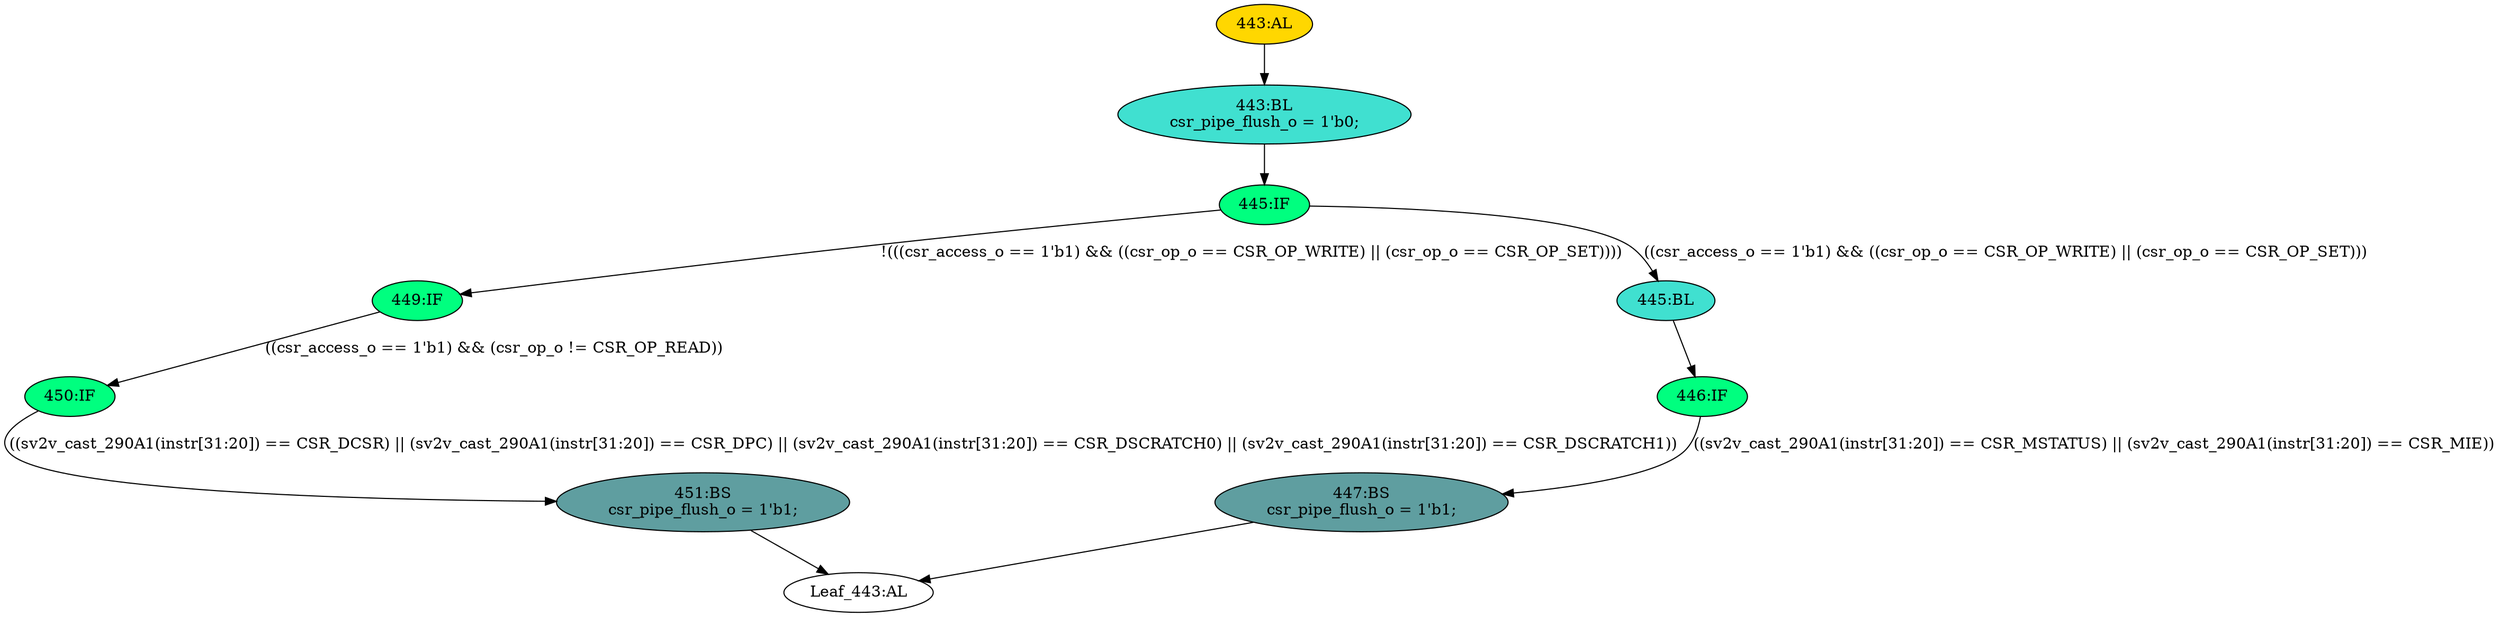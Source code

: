 strict digraph "" {
	node [label="\N"];
	"447:BS"	 [ast="<pyverilog.vparser.ast.BlockingSubstitution object at 0x7f2237101b50>",
		fillcolor=cadetblue,
		label="447:BS
csr_pipe_flush_o = 1'b1;",
		statements="[<pyverilog.vparser.ast.BlockingSubstitution object at 0x7f2237101b50>]",
		style=filled,
		typ=BlockingSubstitution];
	"Leaf_443:AL"	 [def_var="['csr_pipe_flush_o']",
		label="Leaf_443:AL"];
	"447:BS" -> "Leaf_443:AL"	 [cond="[]",
		lineno=None];
	"449:IF"	 [ast="<pyverilog.vparser.ast.IfStatement object at 0x7f2237101950>",
		fillcolor=springgreen,
		label="449:IF",
		statements="[]",
		style=filled,
		typ=IfStatement];
	"450:IF"	 [ast="<pyverilog.vparser.ast.IfStatement object at 0x7f2237101dd0>",
		fillcolor=springgreen,
		label="450:IF",
		statements="[]",
		style=filled,
		typ=IfStatement];
	"449:IF" -> "450:IF"	 [cond="['csr_access_o', 'csr_op_o', 'CSR_OP_READ']",
		label="((csr_access_o == 1'b1) && (csr_op_o != CSR_OP_READ))",
		lineno=449];
	"451:BS"	 [ast="<pyverilog.vparser.ast.BlockingSubstitution object at 0x7f2237101c50>",
		fillcolor=cadetblue,
		label="451:BS
csr_pipe_flush_o = 1'b1;",
		statements="[<pyverilog.vparser.ast.BlockingSubstitution object at 0x7f2237101c50>]",
		style=filled,
		typ=BlockingSubstitution];
	"450:IF" -> "451:BS"	 [cond="['sv2v_cast_290A1', 'instr', 'CSR_DCSR', 'sv2v_cast_290A1', 'instr', 'CSR_DPC', 'sv2v_cast_290A1', 'instr', 'CSR_DSCRATCH0', 'sv2v_\
cast_290A1', 'instr', 'CSR_DSCRATCH1']",
		label="((sv2v_cast_290A1(instr[31:20]) == CSR_DCSR) || (sv2v_cast_290A1(instr[31:20]) == CSR_DPC) || (sv2v_cast_290A1(instr[31:20]) == \
CSR_DSCRATCH0) || (sv2v_cast_290A1(instr[31:20]) == CSR_DSCRATCH1))",
		lineno=450];
	"446:IF"	 [ast="<pyverilog.vparser.ast.IfStatement object at 0x7f2237106c90>",
		fillcolor=springgreen,
		label="446:IF",
		statements="[]",
		style=filled,
		typ=IfStatement];
	"446:IF" -> "447:BS"	 [cond="['sv2v_cast_290A1', 'instr', 'CSR_MSTATUS', 'sv2v_cast_290A1', 'instr', 'CSR_MIE']",
		label="((sv2v_cast_290A1(instr[31:20]) == CSR_MSTATUS) || (sv2v_cast_290A1(instr[31:20]) == CSR_MIE))",
		lineno=446];
	"443:BL"	 [ast="<pyverilog.vparser.ast.Block object at 0x7f22371073d0>",
		fillcolor=turquoise,
		label="443:BL
csr_pipe_flush_o = 1'b0;",
		statements="[<pyverilog.vparser.ast.BlockingSubstitution object at 0x7f2237107250>]",
		style=filled,
		typ=Block];
	"445:IF"	 [ast="<pyverilog.vparser.ast.IfStatement object at 0x7f2237107450>",
		fillcolor=springgreen,
		label="445:IF",
		statements="[]",
		style=filled,
		typ=IfStatement];
	"443:BL" -> "445:IF"	 [cond="[]",
		lineno=None];
	"445:BL"	 [ast="<pyverilog.vparser.ast.Block object at 0x7f2237107490>",
		fillcolor=turquoise,
		label="445:BL",
		statements="[]",
		style=filled,
		typ=Block];
	"445:BL" -> "446:IF"	 [cond="[]",
		lineno=None];
	"443:AL"	 [ast="<pyverilog.vparser.ast.Always object at 0x7f2237107810>",
		clk_sens=False,
		fillcolor=gold,
		label="443:AL",
		sens="[]",
		statements="[]",
		style=filled,
		typ=Always,
		use_var="['CSR_MSTATUS', 'csr_access_o', 'CSR_MIE', 'CSR_DSCRATCH0', 'CSR_DSCRATCH1', 'instr', 'sv2v_cast_290A1', 'CSR_OP_SET', 'csr_op_o', '\
CSR_OP_WRITE', 'CSR_OP_READ', 'CSR_DPC', 'CSR_DCSR']"];
	"443:AL" -> "443:BL"	 [cond="[]",
		lineno=None];
	"445:IF" -> "449:IF"	 [cond="['csr_access_o', 'csr_op_o', 'CSR_OP_WRITE', 'csr_op_o', 'CSR_OP_SET']",
		label="!(((csr_access_o == 1'b1) && ((csr_op_o == CSR_OP_WRITE) || (csr_op_o == CSR_OP_SET))))",
		lineno=445];
	"445:IF" -> "445:BL"	 [cond="['csr_access_o', 'csr_op_o', 'CSR_OP_WRITE', 'csr_op_o', 'CSR_OP_SET']",
		label="((csr_access_o == 1'b1) && ((csr_op_o == CSR_OP_WRITE) || (csr_op_o == CSR_OP_SET)))",
		lineno=445];
	"451:BS" -> "Leaf_443:AL"	 [cond="[]",
		lineno=None];
}
